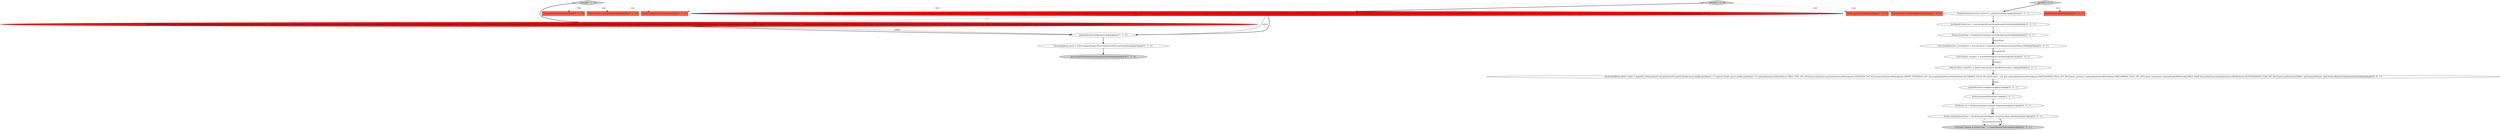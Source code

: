 digraph {
6 [style = filled, label = "updateHiveSyncConfig(writer)@@@4@@@['1', '1', '0']", fillcolor = white, shape = ellipse image = "AAA0AAABBB1BBB"];
20 [style = filled, label = "LOG.info(\"Commit at instant time :\" + commitInstantTime1)@@@14@@@['0', '0', '1']", fillcolor = lightgray, shape = ellipse image = "AAA0AAABBB3BBB"];
4 [style = filled, label = "StreamingQuery query = writer.trigger(Trigger.ProcessingTime(500)).start(tablePath)@@@5@@@['1', '1', '0']", fillcolor = white, shape = ellipse image = "AAA0AAABBB1BBB"];
21 [style = filled, label = "String instantTime = HoodieActiveTimeline.createNewInstantTime()@@@5@@@['0', '0', '1']", fillcolor = white, shape = ellipse image = "AAA0AAABBB3BBB"];
17 [style = filled, label = "insert['0', '0', '1']", fillcolor = lightgray, shape = diamond image = "AAA0AAABBB3BBB"];
13 [style = filled, label = "HoodieTestDataGenerator dataGen = getDataGenerate()@@@3@@@['0', '0', '1']", fillcolor = white, shape = ellipse image = "AAA0AAABBB3BBB"];
12 [style = filled, label = "JavaSparkContext jssc = new JavaSparkContext(spark.sparkContext())@@@4@@@['0', '0', '1']", fillcolor = white, shape = ellipse image = "AAA0AAABBB3BBB"];
11 [style = filled, label = "String operationType@@@2@@@['0', '1', '0']", fillcolor = tomato, shape = box image = "AAA0AAABBB2BBB"];
8 [style = filled, label = "DataStreamWriter<Row> writer = streamingInput.writeStream().format(\"org.apache.hudi\").option(\"hoodie.insert.shuffle.parallelism\",\"2\").option(\"hoodie.upsert.shuffle.parallelism\",\"2\").option(\"hoodie.delete.shuffle.parallelism\",\"2\").option(DataSourceWriteOptions.OPERATION_OPT_KEY().key(),operationType).option(DataSourceWriteOptions.TABLE_TYPE_OPT_KEY().key(),tableType).option(DataSourceWriteOptions.RECORDKEY_FIELD_OPT_KEY().key(),\"_row_key\").option(DataSourceWriteOptions.PARTITIONPATH_FIELD_OPT_KEY().key(),\"partition\").option(DataSourceWriteOptions.PRECOMBINE_FIELD_OPT_KEY().key(),\"timestamp\").option(HoodieCompactionConfig.INLINE_COMPACT_NUM_DELTA_COMMITS_PROP.key(),\"1\").option(DataSourceWriteOptions.ASYNC_COMPACT_ENABLE_OPT_KEY().key(),\"true\").option(DataSourceWriteOptions.ASYNC_CLUSTERING_ENABLE_OPT_KEY().key(),\"true\").option(HoodieWriteConfig.TABLE_NAME.key(),tableName).option(\"checkpointLocation\",checkpointLocation).outputMode(OutputMode.Append())@@@3@@@['0', '1', '0']", fillcolor = red, shape = ellipse image = "AAA1AAABBB2BBB"];
14 [style = filled, label = "String commitInstantTime1 = HoodieDataSourceHelpers.latestCommit(fs,tablePath)@@@13@@@['0', '0', '1']", fillcolor = white, shape = ellipse image = "AAA0AAABBB3BBB"];
25 [style = filled, label = "FileSystem fs = FileSystem.get(jssc.hadoopConfiguration())@@@12@@@['0', '0', '1']", fillcolor = white, shape = ellipse image = "AAA0AAABBB3BBB"];
22 [style = filled, label = "DataFrameWriter<Row> writer = inputDF1.write().format(\"org.apache.hudi\").option(\"hoodie.insert.shuffle.parallelism\",\"2\").option(\"hoodie.upsert.shuffle.parallelism\",\"2\").option(DataSourceWriteOptions.TABLE_TYPE_OPT_KEY().key(),tableType).option(DataSourceWriteOptions.OPERATION_OPT_KEY().key(),DataSourceWriteOptions.INSERT_OPERATION_OPT_VAL()).option(DataSourceWriteOptions.RECORDKEY_FIELD_OPT_KEY().key(),\"_row_key\").option(DataSourceWriteOptions.PARTITIONPATH_FIELD_OPT_KEY().key(),\"partition\").option(DataSourceWriteOptions.PRECOMBINE_FIELD_OPT_KEY().key(),\"timestamp\").option(HoodieWriteConfig.TABLE_NAME.key(),tableName).option(DataSourceWriteOptions.KEYGENERATOR_CLASS_OPT_KEY().key(),nonPartitionedTable? .getCanonicalName(): .getCanonicalName()).mode(commitType)@@@9@@@['0', '0', '1']", fillcolor = white, shape = ellipse image = "AAA0AAABBB3BBB"];
24 [style = filled, label = "writer.save(tablePath)@@@11@@@['0', '0', '1']", fillcolor = white, shape = ellipse image = "AAA0AAABBB3BBB"];
10 [style = filled, label = "stream['0', '1', '0']", fillcolor = lightgray, shape = diamond image = "AAA0AAABBB2BBB"];
15 [style = filled, label = "List<String> records1 = recordsToStrings(recordsSoFar)@@@7@@@['0', '0', '1']", fillcolor = white, shape = ellipse image = "AAA0AAABBB3BBB"];
3 [style = filled, label = "String operationType@@@2@@@['1', '0', '0']", fillcolor = tomato, shape = box image = "AAA0AAABBB1BBB"];
7 [style = filled, label = "String checkpointLocation@@@2@@@['1', '1', '0']", fillcolor = tomato, shape = box image = "AAA0AAABBB1BBB"];
16 [style = filled, label = "updateHiveSyncConfig(writer)@@@10@@@['0', '0', '1']", fillcolor = white, shape = ellipse image = "AAA0AAABBB3BBB"];
23 [style = filled, label = "Dataset<Row> inputDF1 = spark.read().json(jssc.parallelize(records1,2))@@@8@@@['0', '0', '1']", fillcolor = white, shape = ellipse image = "AAA0AAABBB3BBB"];
19 [style = filled, label = "SparkSession spark@@@2@@@['0', '0', '1']", fillcolor = tomato, shape = box image = "AAA0AAABBB3BBB"];
2 [style = filled, label = "stream['1', '0', '0']", fillcolor = lightgray, shape = diamond image = "AAA0AAABBB1BBB"];
1 [style = filled, label = "query.awaitTermination(streamingDurationInMs)@@@6@@@['1', '1', '0']", fillcolor = lightgray, shape = ellipse image = "AAA0AAABBB1BBB"];
0 [style = filled, label = "DataStreamWriter<Row> writer = streamingInput.writeStream().format(\"org.apache.hudi\").option(\"hoodie.insert.shuffle.parallelism\",\"2\").option(\"hoodie.upsert.shuffle.parallelism\",\"2\").option(\"hoodie.delete.shuffle.parallelism\",\"2\").option(DataSourceWriteOptions.OPERATION_OPT_KEY().key(),operationType).option(DataSourceWriteOptions.TABLE_TYPE_OPT_KEY().key(),tableType).option(DataSourceWriteOptions.RECORDKEY_FIELD_OPT_KEY().key(),\"_row_key\").option(DataSourceWriteOptions.PARTITIONPATH_FIELD_OPT_KEY().key(),\"partition\").option(DataSourceWriteOptions.PRECOMBINE_FIELD_OPT_KEY().key(),\"timestamp\").option(HoodieCompactionConfig.INLINE_COMPACT_NUM_DELTA_COMMITS_PROP.key(),\"1\").option(DataSourceWriteOptions.ASYNC_COMPACT_ENABLE_OPT_KEY().key(),\"true\").option(HoodieWriteConfig.TABLE_NAME.key(),tableName).option(\"checkpointLocation\",checkpointLocation).outputMode(OutputMode.Append())@@@3@@@['1', '0', '0']", fillcolor = red, shape = ellipse image = "AAA1AAABBB1BBB"];
5 [style = filled, label = "Dataset<Row> streamingInput@@@2@@@['1', '0', '0']", fillcolor = tomato, shape = box image = "AAA0AAABBB1BBB"];
9 [style = filled, label = "Dataset<Row> streamingInput@@@2@@@['0', '1', '0']", fillcolor = tomato, shape = box image = "AAA0AAABBB2BBB"];
18 [style = filled, label = "List<HoodieRecord> recordsSoFar = new ArrayList<>(dataGen.generateInserts(instantTime,100))@@@6@@@['0', '0', '1']", fillcolor = white, shape = ellipse image = "AAA0AAABBB3BBB"];
2->3 [style = dotted, label="true"];
8->6 [style = solid, label="writer"];
25->14 [style = solid, label="fs"];
15->23 [style = bold, label=""];
0->6 [style = bold, label=""];
22->16 [style = bold, label=""];
12->21 [style = bold, label=""];
16->24 [style = bold, label=""];
0->6 [style = solid, label="writer"];
18->15 [style = bold, label=""];
14->20 [style = solid, label="commitInstantTime1"];
8->6 [style = bold, label=""];
25->14 [style = bold, label=""];
10->9 [style = dotted, label="true"];
21->18 [style = bold, label=""];
18->15 [style = solid, label="recordsSoFar"];
6->4 [style = bold, label=""];
2->0 [style = bold, label=""];
22->16 [style = solid, label="writer"];
13->12 [style = bold, label=""];
23->22 [style = bold, label=""];
10->8 [style = bold, label=""];
10->11 [style = dotted, label="true"];
24->25 [style = bold, label=""];
2->7 [style = dotted, label="true"];
17->19 [style = dotted, label="true"];
0->8 [style = dashed, label="0"];
15->23 [style = solid, label="records1"];
4->1 [style = bold, label=""];
17->13 [style = bold, label=""];
2->5 [style = dotted, label="true"];
10->7 [style = dotted, label="true"];
21->18 [style = solid, label="instantTime"];
14->20 [style = bold, label=""];
}
